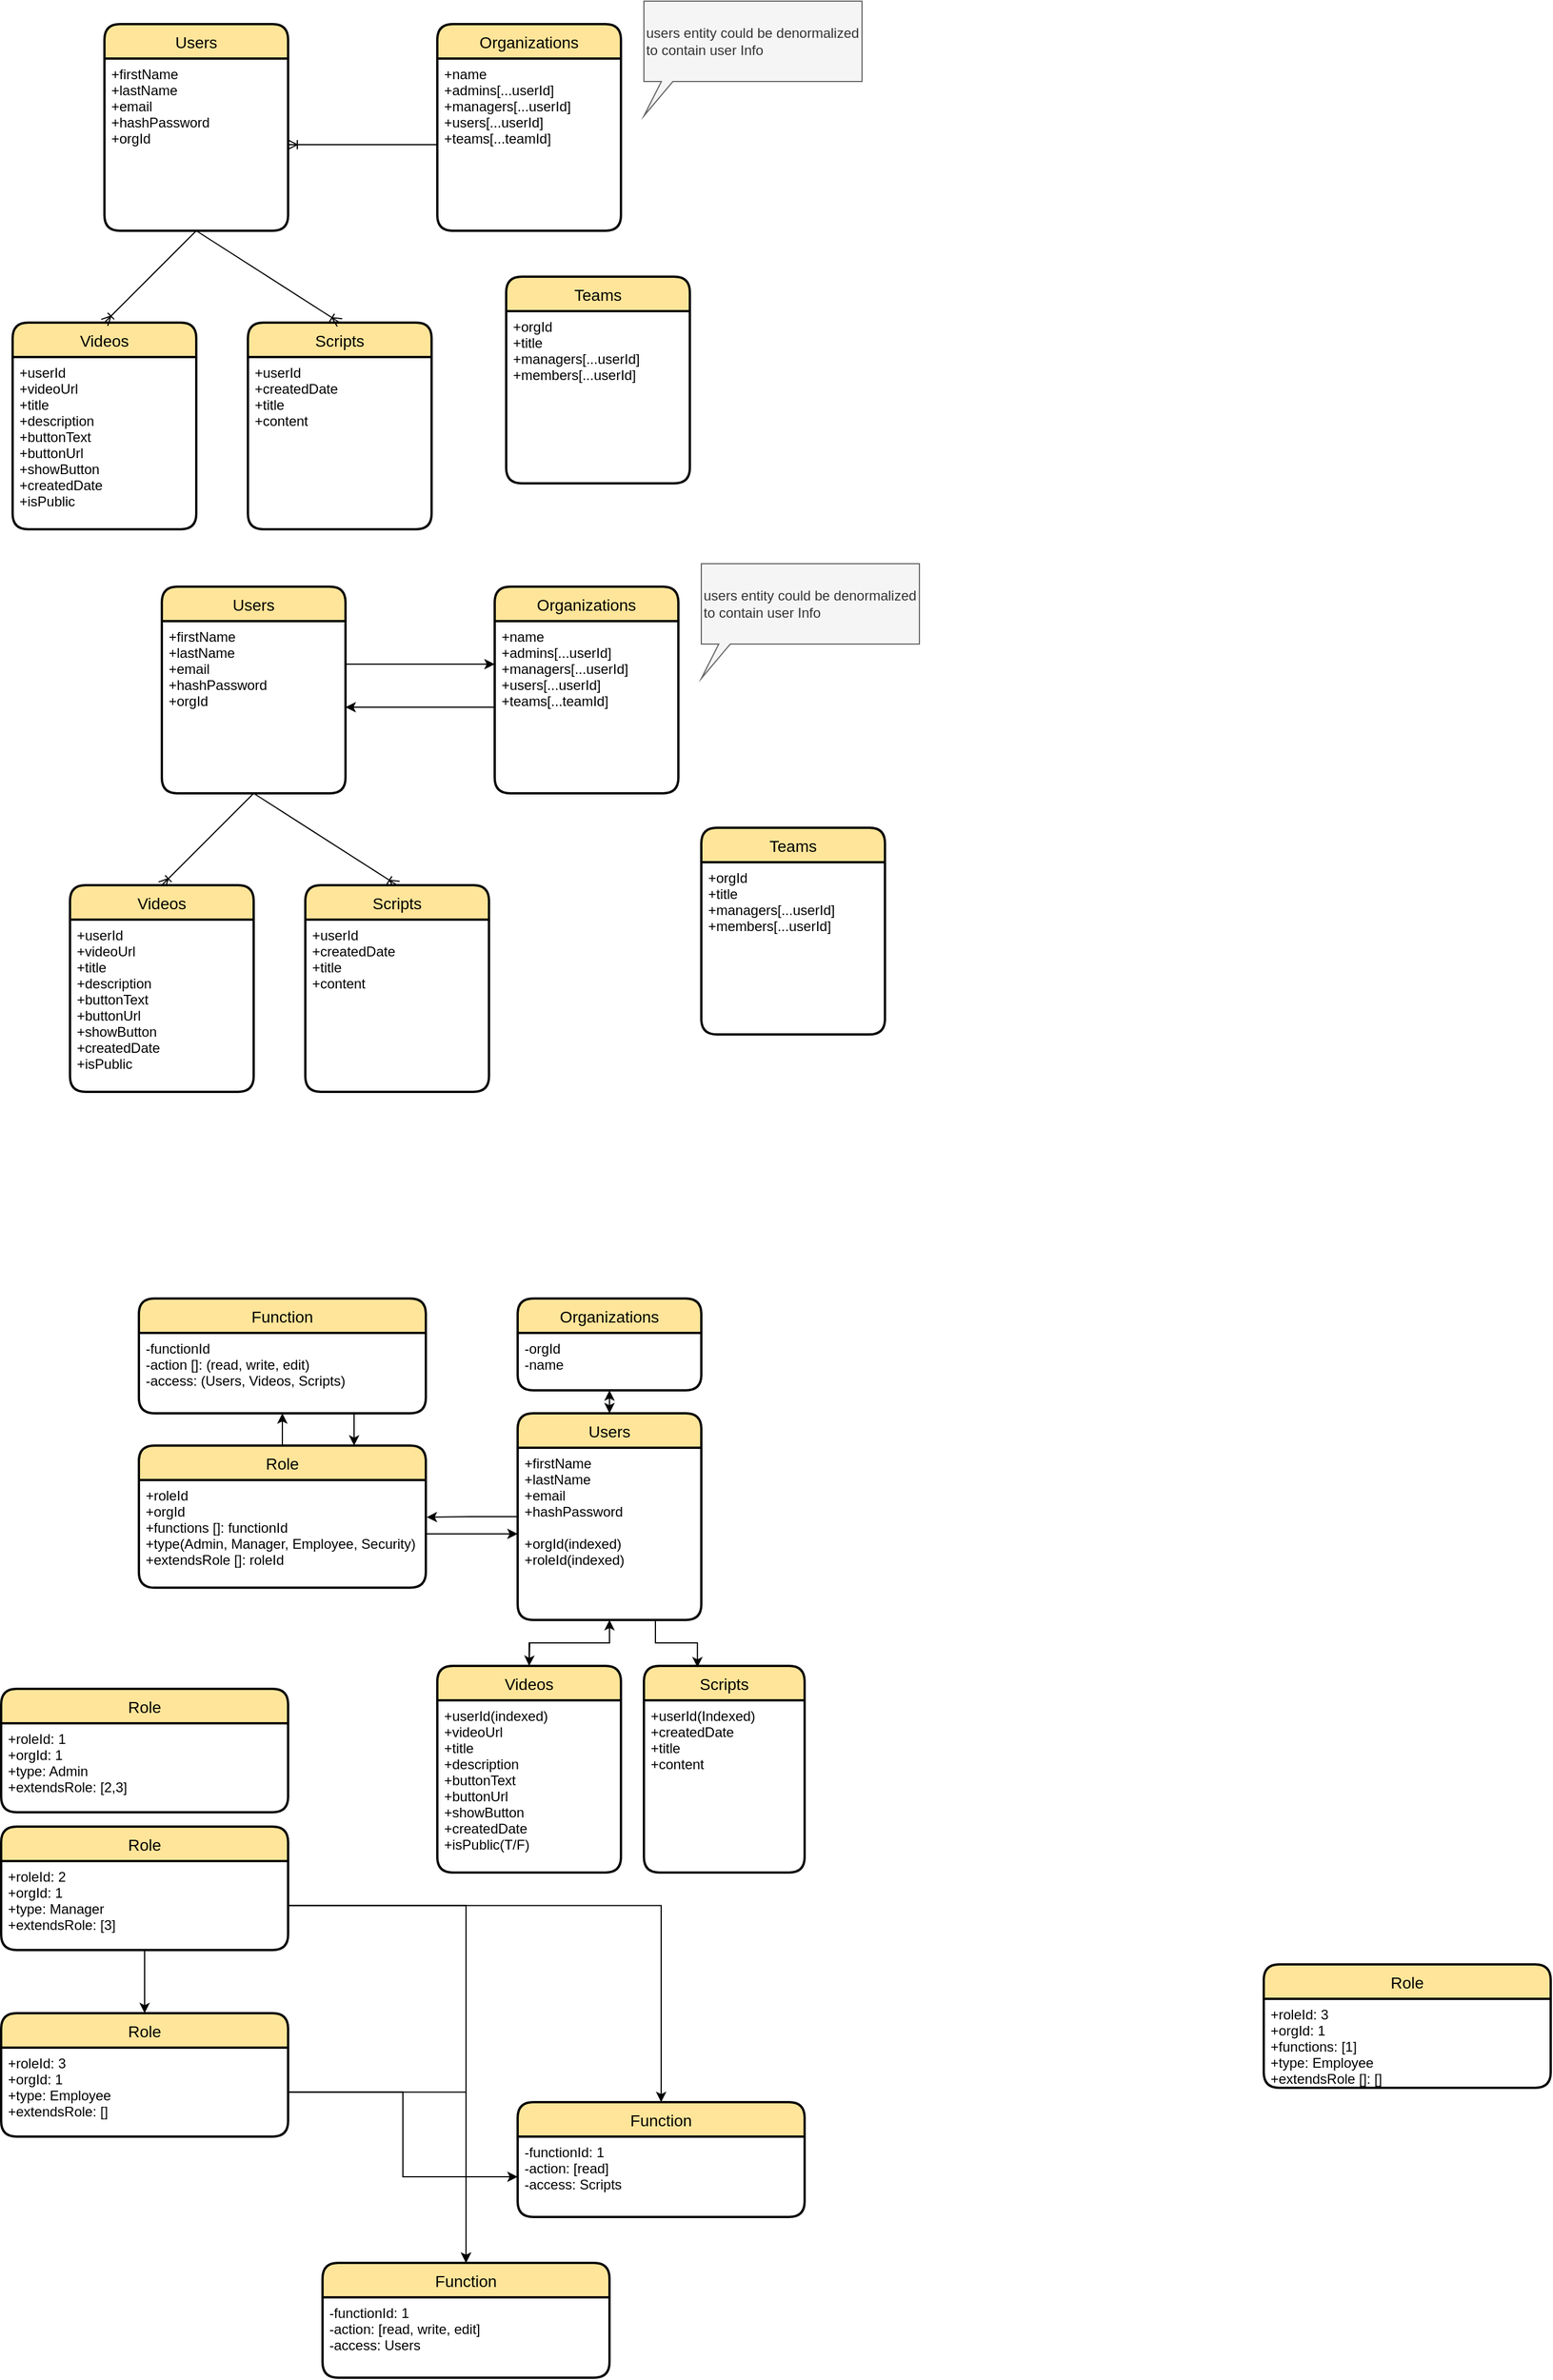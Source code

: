 <mxfile version="13.6.5" type="github">
  <diagram id="R2lEEEUBdFMjLlhIrx00" name="Page-1">
    <mxGraphModel dx="1184" dy="741" grid="1" gridSize="10" guides="1" tooltips="1" connect="1" arrows="1" fold="1" page="1" pageScale="1" pageWidth="1100" pageHeight="850" math="0" shadow="0" extFonts="Permanent Marker^https://fonts.googleapis.com/css?family=Permanent+Marker">
      <root>
        <mxCell id="0" />
        <mxCell id="1" parent="0" />
        <mxCell id="sg8UIlXDy95VCHJpMV4Q-3" value="Videos" style="swimlane;childLayout=stackLayout;horizontal=1;startSize=30;horizontalStack=0;rounded=1;fontSize=14;fontStyle=0;strokeWidth=2;resizeParent=0;resizeLast=1;shadow=0;dashed=0;align=center;fillColor=#FFE599;" vertex="1" parent="1">
          <mxGeometry x="60" y="290" width="160" height="180" as="geometry" />
        </mxCell>
        <mxCell id="sg8UIlXDy95VCHJpMV4Q-4" value="+userId&#xa;+videoUrl&#xa;+title&#xa;+description&#xa;+buttonText&#xa;+buttonUrl&#xa;+showButton&#xa;+createdDate&#xa;+isPublic" style="align=left;strokeColor=none;fillColor=none;spacingLeft=4;fontSize=12;verticalAlign=top;resizable=0;rotatable=0;part=1;" vertex="1" parent="sg8UIlXDy95VCHJpMV4Q-3">
          <mxGeometry y="30" width="160" height="150" as="geometry" />
        </mxCell>
        <mxCell id="sg8UIlXDy95VCHJpMV4Q-5" value="Scripts" style="swimlane;childLayout=stackLayout;horizontal=1;startSize=30;horizontalStack=0;rounded=1;fontSize=14;fontStyle=0;strokeWidth=2;resizeParent=0;resizeLast=1;shadow=0;dashed=0;align=center;fillColor=#FFE599;" vertex="1" parent="1">
          <mxGeometry x="265" y="290" width="160" height="180" as="geometry" />
        </mxCell>
        <mxCell id="sg8UIlXDy95VCHJpMV4Q-6" value="+userId&#xa;+createdDate&#xa;+title&#xa;+content" style="align=left;strokeColor=none;fillColor=none;spacingLeft=4;fontSize=12;verticalAlign=top;resizable=0;rotatable=0;part=1;" vertex="1" parent="sg8UIlXDy95VCHJpMV4Q-5">
          <mxGeometry y="30" width="160" height="150" as="geometry" />
        </mxCell>
        <mxCell id="sg8UIlXDy95VCHJpMV4Q-7" value="Organizations" style="swimlane;childLayout=stackLayout;horizontal=1;startSize=30;horizontalStack=0;rounded=1;fontSize=14;fontStyle=0;strokeWidth=2;resizeParent=0;resizeLast=1;shadow=0;dashed=0;align=center;fillColor=#FFE599;" vertex="1" parent="1">
          <mxGeometry x="430" y="30" width="160" height="180" as="geometry" />
        </mxCell>
        <mxCell id="sg8UIlXDy95VCHJpMV4Q-8" value="+name&#xa;+admins[...userId]&#xa;+managers[...userId]&#xa;+users[...userId]&#xa;+teams[...teamId]" style="align=left;strokeColor=none;fillColor=none;spacingLeft=4;fontSize=12;verticalAlign=top;resizable=0;rotatable=0;part=1;" vertex="1" parent="sg8UIlXDy95VCHJpMV4Q-7">
          <mxGeometry y="30" width="160" height="150" as="geometry" />
        </mxCell>
        <mxCell id="sg8UIlXDy95VCHJpMV4Q-10" value="" style="endArrow=ERoneToMany;html=1;rounded=0;entryX=1;entryY=0.5;entryDx=0;entryDy=0;exitX=0;exitY=0.5;exitDx=0;exitDy=0;endFill=0;" edge="1" parent="1" source="sg8UIlXDy95VCHJpMV4Q-8" target="sg8UIlXDy95VCHJpMV4Q-2">
          <mxGeometry relative="1" as="geometry">
            <mxPoint x="340" y="290" as="sourcePoint" />
            <mxPoint x="500" y="290" as="targetPoint" />
          </mxGeometry>
        </mxCell>
        <mxCell id="sg8UIlXDy95VCHJpMV4Q-15" value="users entity could be denormalized to contain user Info" style="shape=callout;whiteSpace=wrap;html=1;perimeter=calloutPerimeter;fillColor=#f5f5f5;strokeColor=#666666;fontColor=#333333;size=30;position=0.08;position2=0;base=10;align=left;" vertex="1" parent="1">
          <mxGeometry x="610" y="10" width="190" height="100" as="geometry" />
        </mxCell>
        <mxCell id="sg8UIlXDy95VCHJpMV4Q-16" value="" style="endArrow=ERoneToMany;html=1;rounded=0;entryX=0.5;entryY=0;entryDx=0;entryDy=0;exitX=0.5;exitY=1;exitDx=0;exitDy=0;endFill=0;" edge="1" parent="1" source="sg8UIlXDy95VCHJpMV4Q-2" target="sg8UIlXDy95VCHJpMV4Q-3">
          <mxGeometry relative="1" as="geometry">
            <mxPoint x="440" y="145" as="sourcePoint" />
            <mxPoint x="230" y="145" as="targetPoint" />
          </mxGeometry>
        </mxCell>
        <mxCell id="sg8UIlXDy95VCHJpMV4Q-17" value="" style="endArrow=ERoneToMany;html=1;rounded=0;entryX=0.5;entryY=0;entryDx=0;entryDy=0;exitX=0.5;exitY=1;exitDx=0;exitDy=0;endFill=0;" edge="1" parent="1" source="sg8UIlXDy95VCHJpMV4Q-2" target="sg8UIlXDy95VCHJpMV4Q-5">
          <mxGeometry relative="1" as="geometry">
            <mxPoint x="150" y="220" as="sourcePoint" />
            <mxPoint x="150" y="300" as="targetPoint" />
          </mxGeometry>
        </mxCell>
        <mxCell id="sg8UIlXDy95VCHJpMV4Q-1" value="Users" style="swimlane;childLayout=stackLayout;horizontal=1;startSize=30;horizontalStack=0;rounded=1;fontSize=14;fontStyle=0;strokeWidth=2;resizeParent=0;resizeLast=1;shadow=0;dashed=0;align=center;fillColor=#FFE599;" vertex="1" parent="1">
          <mxGeometry x="140" y="30" width="160" height="180" as="geometry" />
        </mxCell>
        <mxCell id="sg8UIlXDy95VCHJpMV4Q-2" value="+firstName&#xa;+lastName&#xa;+email&#xa;+hashPassword&#xa;+orgId" style="align=left;strokeColor=none;fillColor=none;spacingLeft=4;fontSize=12;verticalAlign=top;resizable=0;rotatable=0;part=1;" vertex="1" parent="sg8UIlXDy95VCHJpMV4Q-1">
          <mxGeometry y="30" width="160" height="150" as="geometry" />
        </mxCell>
        <mxCell id="sg8UIlXDy95VCHJpMV4Q-11" value="Teams" style="swimlane;childLayout=stackLayout;horizontal=1;startSize=30;horizontalStack=0;rounded=1;fontSize=14;fontStyle=0;strokeWidth=2;resizeParent=0;resizeLast=1;shadow=0;dashed=0;align=center;fillColor=#FFE599;" vertex="1" parent="1">
          <mxGeometry x="490" y="250" width="160" height="180" as="geometry">
            <mxRectangle x="540" y="290" width="70" height="30" as="alternateBounds" />
          </mxGeometry>
        </mxCell>
        <mxCell id="sg8UIlXDy95VCHJpMV4Q-12" value="+orgId&#xa;+title&#xa;+managers[...userId]&#xa;+members[...userId]" style="align=left;strokeColor=none;fillColor=none;spacingLeft=4;fontSize=12;verticalAlign=top;resizable=0;rotatable=0;part=1;" vertex="1" parent="sg8UIlXDy95VCHJpMV4Q-11">
          <mxGeometry y="30" width="160" height="150" as="geometry" />
        </mxCell>
        <mxCell id="sg8UIlXDy95VCHJpMV4Q-26" value="users entity could be denormalized to contain user Info" style="shape=callout;whiteSpace=wrap;html=1;perimeter=calloutPerimeter;fillColor=#f5f5f5;strokeColor=#666666;fontColor=#333333;size=30;position=0.08;position2=0;base=10;align=left;" vertex="1" parent="1">
          <mxGeometry x="660" y="500" width="190" height="100" as="geometry" />
        </mxCell>
        <mxCell id="sg8UIlXDy95VCHJpMV4Q-27" value="" style="endArrow=ERoneToMany;html=1;rounded=0;entryX=0.5;entryY=0;entryDx=0;entryDy=0;exitX=0.5;exitY=1;exitDx=0;exitDy=0;endFill=0;" edge="1" parent="1" source="sg8UIlXDy95VCHJpMV4Q-30" target="sg8UIlXDy95VCHJpMV4Q-20">
          <mxGeometry relative="1" as="geometry">
            <mxPoint x="490" y="635" as="sourcePoint" />
            <mxPoint x="280" y="635" as="targetPoint" />
          </mxGeometry>
        </mxCell>
        <mxCell id="sg8UIlXDy95VCHJpMV4Q-28" value="" style="endArrow=ERoneToMany;html=1;rounded=0;entryX=0.5;entryY=0;entryDx=0;entryDy=0;exitX=0.5;exitY=1;exitDx=0;exitDy=0;endFill=0;" edge="1" parent="1" source="sg8UIlXDy95VCHJpMV4Q-30" target="sg8UIlXDy95VCHJpMV4Q-22">
          <mxGeometry relative="1" as="geometry">
            <mxPoint x="200" y="710" as="sourcePoint" />
            <mxPoint x="200" y="790" as="targetPoint" />
          </mxGeometry>
        </mxCell>
        <mxCell id="sg8UIlXDy95VCHJpMV4Q-33" style="edgeStyle=orthogonalEdgeStyle;rounded=0;orthogonalLoop=1;jettySize=auto;html=1;" edge="1" parent="1" source="sg8UIlXDy95VCHJpMV4Q-52" target="sg8UIlXDy95VCHJpMV4Q-37">
          <mxGeometry relative="1" as="geometry" />
        </mxCell>
        <mxCell id="sg8UIlXDy95VCHJpMV4Q-34" style="edgeStyle=orthogonalEdgeStyle;rounded=0;orthogonalLoop=1;jettySize=auto;html=1;entryX=0;entryY=0.5;entryDx=0;entryDy=0;" edge="1" parent="1" source="sg8UIlXDy95VCHJpMV4Q-48" target="sg8UIlXDy95VCHJpMV4Q-38">
          <mxGeometry relative="1" as="geometry" />
        </mxCell>
        <mxCell id="sg8UIlXDy95VCHJpMV4Q-35" style="edgeStyle=orthogonalEdgeStyle;rounded=0;orthogonalLoop=1;jettySize=auto;html=1;entryX=1.003;entryY=0.345;entryDx=0;entryDy=0;entryPerimeter=0;fontColor=#FF9933;" edge="1" parent="1" source="sg8UIlXDy95VCHJpMV4Q-37" target="sg8UIlXDy95VCHJpMV4Q-48">
          <mxGeometry relative="1" as="geometry" />
        </mxCell>
        <mxCell id="sg8UIlXDy95VCHJpMV4Q-36" style="edgeStyle=orthogonalEdgeStyle;rounded=0;orthogonalLoop=1;jettySize=auto;html=1;entryX=0.5;entryY=1;entryDx=0;entryDy=0;fontColor=#FF9933;" edge="1" parent="1" source="sg8UIlXDy95VCHJpMV4Q-37" target="sg8UIlXDy95VCHJpMV4Q-52">
          <mxGeometry relative="1" as="geometry" />
        </mxCell>
        <mxCell id="sg8UIlXDy95VCHJpMV4Q-39" value="&lt;font color=&quot;#000000&quot;&gt;&lt;br&gt;&lt;/font&gt;" style="text;html=1;align=center;verticalAlign=middle;resizable=0;points=[];autosize=1;fontColor=#FF9933;" vertex="1" parent="1">
          <mxGeometry x="790" y="1240" width="20" height="20" as="geometry" />
        </mxCell>
        <mxCell id="sg8UIlXDy95VCHJpMV4Q-20" value="Videos" style="swimlane;childLayout=stackLayout;horizontal=1;startSize=30;horizontalStack=0;rounded=1;fontSize=14;fontStyle=0;strokeWidth=2;resizeParent=0;resizeLast=1;shadow=0;dashed=0;align=center;fillColor=#FFE599;" vertex="1" parent="1">
          <mxGeometry x="110" y="780" width="160" height="180" as="geometry" />
        </mxCell>
        <mxCell id="sg8UIlXDy95VCHJpMV4Q-21" value="+userId&#xa;+videoUrl&#xa;+title&#xa;+description&#xa;+buttonText&#xa;+buttonUrl&#xa;+showButton&#xa;+createdDate&#xa;+isPublic" style="align=left;strokeColor=none;fillColor=none;spacingLeft=4;fontSize=12;verticalAlign=top;resizable=0;rotatable=0;part=1;" vertex="1" parent="sg8UIlXDy95VCHJpMV4Q-20">
          <mxGeometry y="30" width="160" height="150" as="geometry" />
        </mxCell>
        <mxCell id="sg8UIlXDy95VCHJpMV4Q-22" value="Scripts" style="swimlane;childLayout=stackLayout;horizontal=1;startSize=30;horizontalStack=0;rounded=1;fontSize=14;fontStyle=0;strokeWidth=2;resizeParent=0;resizeLast=1;shadow=0;dashed=0;align=center;fillColor=#FFE599;" vertex="1" parent="1">
          <mxGeometry x="315" y="780" width="160" height="180" as="geometry" />
        </mxCell>
        <mxCell id="sg8UIlXDy95VCHJpMV4Q-23" value="+userId&#xa;+createdDate&#xa;+title&#xa;+content" style="align=left;strokeColor=none;fillColor=none;spacingLeft=4;fontSize=12;verticalAlign=top;resizable=0;rotatable=0;part=1;" vertex="1" parent="sg8UIlXDy95VCHJpMV4Q-22">
          <mxGeometry y="30" width="160" height="150" as="geometry" />
        </mxCell>
        <mxCell id="sg8UIlXDy95VCHJpMV4Q-24" value="Organizations" style="swimlane;childLayout=stackLayout;horizontal=1;startSize=30;horizontalStack=0;rounded=1;fontSize=14;fontStyle=0;strokeWidth=2;resizeParent=0;resizeLast=1;shadow=0;dashed=0;align=center;fillColor=#FFE599;" vertex="1" parent="1">
          <mxGeometry x="480" y="520" width="160" height="180" as="geometry" />
        </mxCell>
        <mxCell id="sg8UIlXDy95VCHJpMV4Q-25" value="+name&#xa;+admins[...userId]&#xa;+managers[...userId]&#xa;+users[...userId]&#xa;+teams[...teamId]" style="align=left;strokeColor=none;fillColor=none;spacingLeft=4;fontSize=12;verticalAlign=top;resizable=0;rotatable=0;part=1;" vertex="1" parent="sg8UIlXDy95VCHJpMV4Q-24">
          <mxGeometry y="30" width="160" height="150" as="geometry" />
        </mxCell>
        <mxCell id="sg8UIlXDy95VCHJpMV4Q-29" value="Users" style="swimlane;childLayout=stackLayout;horizontal=1;startSize=30;horizontalStack=0;rounded=1;fontSize=14;fontStyle=0;strokeWidth=2;resizeParent=0;resizeLast=1;shadow=0;dashed=0;align=center;fillColor=#FFE599;" vertex="1" parent="1">
          <mxGeometry x="190" y="520" width="160" height="180" as="geometry" />
        </mxCell>
        <mxCell id="sg8UIlXDy95VCHJpMV4Q-30" value="+firstName&#xa;+lastName&#xa;+email&#xa;+hashPassword&#xa;+orgId" style="align=left;strokeColor=none;fillColor=none;spacingLeft=4;fontSize=12;verticalAlign=top;resizable=0;rotatable=0;part=1;" vertex="1" parent="sg8UIlXDy95VCHJpMV4Q-29">
          <mxGeometry y="30" width="160" height="150" as="geometry" />
        </mxCell>
        <mxCell id="sg8UIlXDy95VCHJpMV4Q-31" value="Teams" style="swimlane;childLayout=stackLayout;horizontal=1;startSize=30;horizontalStack=0;rounded=1;fontSize=14;fontStyle=0;strokeWidth=2;resizeParent=0;resizeLast=1;shadow=0;dashed=0;align=center;fillColor=#FFE599;" vertex="1" parent="1">
          <mxGeometry x="660" y="730" width="160" height="180" as="geometry">
            <mxRectangle x="540" y="290" width="70" height="30" as="alternateBounds" />
          </mxGeometry>
        </mxCell>
        <mxCell id="sg8UIlXDy95VCHJpMV4Q-32" value="+orgId&#xa;+title&#xa;+managers[...userId]&#xa;+members[...userId]" style="align=left;strokeColor=none;fillColor=none;spacingLeft=4;fontSize=12;verticalAlign=top;resizable=0;rotatable=0;part=1;" vertex="1" parent="sg8UIlXDy95VCHJpMV4Q-31">
          <mxGeometry y="30" width="160" height="150" as="geometry" />
        </mxCell>
        <mxCell id="sg8UIlXDy95VCHJpMV4Q-44" value="Function" style="swimlane;childLayout=stackLayout;horizontal=1;startSize=30;horizontalStack=0;rounded=1;fontSize=14;fontStyle=0;strokeWidth=2;resizeParent=0;resizeLast=1;shadow=0;dashed=0;align=center;fillColor=#FFE599;" vertex="1" parent="1">
          <mxGeometry x="170" y="1140" width="250" height="100" as="geometry" />
        </mxCell>
        <mxCell id="sg8UIlXDy95VCHJpMV4Q-45" value="-functionId&#xa;-action []: (read, write, edit)&#xa;-access: (Users, Videos, Scripts)" style="align=left;strokeColor=none;fillColor=none;spacingLeft=4;fontSize=12;verticalAlign=top;resizable=0;rotatable=0;part=1;" vertex="1" parent="sg8UIlXDy95VCHJpMV4Q-44">
          <mxGeometry y="30" width="250" height="70" as="geometry" />
        </mxCell>
        <mxCell id="sg8UIlXDy95VCHJpMV4Q-51" value="Organizations" style="swimlane;childLayout=stackLayout;horizontal=1;startSize=30;horizontalStack=0;rounded=1;fontSize=14;fontStyle=0;strokeWidth=2;resizeParent=0;resizeLast=1;shadow=0;dashed=0;align=center;fillColor=#FFE599;" vertex="1" parent="1">
          <mxGeometry x="500" y="1140" width="160" height="80" as="geometry" />
        </mxCell>
        <mxCell id="sg8UIlXDy95VCHJpMV4Q-52" value="-orgId&#xa;-name" style="align=left;strokeColor=none;fillColor=none;spacingLeft=4;fontSize=12;verticalAlign=top;resizable=0;rotatable=0;part=1;" vertex="1" parent="sg8UIlXDy95VCHJpMV4Q-51">
          <mxGeometry y="30" width="160" height="50" as="geometry" />
        </mxCell>
        <mxCell id="sg8UIlXDy95VCHJpMV4Q-69" value="Scripts" style="swimlane;childLayout=stackLayout;horizontal=1;startSize=30;horizontalStack=0;rounded=1;fontSize=14;fontStyle=0;strokeWidth=2;resizeParent=0;resizeLast=1;shadow=0;dashed=0;align=center;fillColor=#FFE599;" vertex="1" parent="1">
          <mxGeometry x="610" y="1460" width="140" height="180" as="geometry" />
        </mxCell>
        <mxCell id="sg8UIlXDy95VCHJpMV4Q-70" value="+userId(Indexed)&#xa;+createdDate&#xa;+title&#xa;+content" style="align=left;strokeColor=none;fillColor=none;spacingLeft=4;fontSize=12;verticalAlign=top;resizable=0;rotatable=0;part=1;" vertex="1" parent="sg8UIlXDy95VCHJpMV4Q-69">
          <mxGeometry y="30" width="140" height="150" as="geometry" />
        </mxCell>
        <mxCell id="sg8UIlXDy95VCHJpMV4Q-67" value="Videos" style="swimlane;childLayout=stackLayout;horizontal=1;startSize=30;horizontalStack=0;rounded=1;fontSize=14;fontStyle=0;strokeWidth=2;resizeParent=0;resizeLast=1;shadow=0;dashed=0;align=center;fillColor=#FFE599;" vertex="1" parent="1">
          <mxGeometry x="430" y="1460" width="160" height="180" as="geometry" />
        </mxCell>
        <mxCell id="sg8UIlXDy95VCHJpMV4Q-68" value="+userId(indexed)&#xa;+videoUrl&#xa;+title&#xa;+description&#xa;+buttonText&#xa;+buttonUrl&#xa;+showButton&#xa;+createdDate&#xa;+isPublic(T/F)" style="align=left;strokeColor=none;fillColor=none;spacingLeft=4;fontSize=12;verticalAlign=top;resizable=0;rotatable=0;part=1;" vertex="1" parent="sg8UIlXDy95VCHJpMV4Q-67">
          <mxGeometry y="30" width="160" height="150" as="geometry" />
        </mxCell>
        <mxCell id="sg8UIlXDy95VCHJpMV4Q-64" value="Function" style="swimlane;childLayout=stackLayout;horizontal=1;startSize=30;horizontalStack=0;rounded=1;fontSize=14;fontStyle=0;strokeWidth=2;resizeParent=0;resizeLast=1;shadow=0;dashed=0;align=center;fillColor=#FFE599;" vertex="1" parent="1">
          <mxGeometry x="500" y="1840" width="250" height="100" as="geometry" />
        </mxCell>
        <mxCell id="sg8UIlXDy95VCHJpMV4Q-65" value="-functionId: 1&#xa;-action: [read]&#xa;-access: Scripts" style="align=left;strokeColor=none;fillColor=none;spacingLeft=4;fontSize=12;verticalAlign=top;resizable=0;rotatable=0;part=1;" vertex="1" parent="sg8UIlXDy95VCHJpMV4Q-64">
          <mxGeometry y="30" width="250" height="70" as="geometry" />
        </mxCell>
        <mxCell id="sg8UIlXDy95VCHJpMV4Q-62" value="Function" style="swimlane;childLayout=stackLayout;horizontal=1;startSize=30;horizontalStack=0;rounded=1;fontSize=14;fontStyle=0;strokeWidth=2;resizeParent=0;resizeLast=1;shadow=0;dashed=0;align=center;fillColor=#FFE599;" vertex="1" parent="1">
          <mxGeometry x="330" y="1980" width="250" height="100" as="geometry" />
        </mxCell>
        <mxCell id="sg8UIlXDy95VCHJpMV4Q-63" value="-functionId: 1&#xa;-action: [read, write, edit]&#xa;-access: Users" style="align=left;strokeColor=none;fillColor=none;spacingLeft=4;fontSize=12;verticalAlign=top;resizable=0;rotatable=0;part=1;" vertex="1" parent="sg8UIlXDy95VCHJpMV4Q-62">
          <mxGeometry y="30" width="250" height="70" as="geometry" />
        </mxCell>
        <mxCell id="sg8UIlXDy95VCHJpMV4Q-57" value="Role" style="swimlane;childLayout=stackLayout;horizontal=1;startSize=30;horizontalStack=0;rounded=1;fontSize=14;fontStyle=0;strokeWidth=2;resizeParent=0;resizeLast=1;shadow=0;dashed=0;align=center;fillColor=#FFE599;" vertex="1" parent="1">
          <mxGeometry x="50" y="1762.5" width="250" height="107.5" as="geometry">
            <mxRectangle x="540" y="290" width="70" height="30" as="alternateBounds" />
          </mxGeometry>
        </mxCell>
        <mxCell id="sg8UIlXDy95VCHJpMV4Q-58" value="+roleId: 3&#xa;+orgId: 1&#xa;+type: Employee&#xa;+extendsRole: []" style="align=left;strokeColor=none;fillColor=none;spacingLeft=4;fontSize=12;verticalAlign=top;resizable=0;rotatable=0;part=1;" vertex="1" parent="sg8UIlXDy95VCHJpMV4Q-57">
          <mxGeometry y="30" width="250" height="77.5" as="geometry" />
        </mxCell>
        <mxCell id="sg8UIlXDy95VCHJpMV4Q-53" value="Role" style="swimlane;childLayout=stackLayout;horizontal=1;startSize=30;horizontalStack=0;rounded=1;fontSize=14;fontStyle=0;strokeWidth=2;resizeParent=0;resizeLast=1;shadow=0;dashed=0;align=center;fillColor=#FFE599;" vertex="1" parent="1">
          <mxGeometry x="1150" y="1720" width="250" height="107.5" as="geometry">
            <mxRectangle x="540" y="290" width="70" height="30" as="alternateBounds" />
          </mxGeometry>
        </mxCell>
        <mxCell id="sg8UIlXDy95VCHJpMV4Q-54" value="+roleId: 3&#xa;+orgId: 1&#xa;+functions: [1]&#xa;+type: Employee&#xa;+extendsRole []: []" style="align=left;strokeColor=none;fillColor=none;spacingLeft=4;fontSize=12;verticalAlign=top;resizable=0;rotatable=0;part=1;" vertex="1" parent="sg8UIlXDy95VCHJpMV4Q-53">
          <mxGeometry y="30" width="250" height="77.5" as="geometry" />
        </mxCell>
        <mxCell id="sg8UIlXDy95VCHJpMV4Q-47" value="Role" style="swimlane;childLayout=stackLayout;horizontal=1;startSize=30;horizontalStack=0;rounded=1;fontSize=14;fontStyle=0;strokeWidth=2;resizeParent=0;resizeLast=1;shadow=0;dashed=0;align=center;fillColor=#FFE599;" vertex="1" parent="1">
          <mxGeometry x="170" y="1268.13" width="250" height="123.75" as="geometry">
            <mxRectangle x="540" y="290" width="70" height="30" as="alternateBounds" />
          </mxGeometry>
        </mxCell>
        <mxCell id="sg8UIlXDy95VCHJpMV4Q-48" value="+roleId&#xa;+orgId&#xa;+functions []: functionId&#xa;+type(Admin, Manager, Employee, Security)&#xa;+extendsRole []: roleId" style="align=left;strokeColor=none;fillColor=none;spacingLeft=4;fontSize=12;verticalAlign=top;resizable=0;rotatable=0;part=1;" vertex="1" parent="sg8UIlXDy95VCHJpMV4Q-47">
          <mxGeometry y="30" width="250" height="93.75" as="geometry" />
        </mxCell>
        <mxCell id="sg8UIlXDy95VCHJpMV4Q-42" value="Role" style="swimlane;childLayout=stackLayout;horizontal=1;startSize=30;horizontalStack=0;rounded=1;fontSize=14;fontStyle=0;strokeWidth=2;resizeParent=0;resizeLast=1;shadow=0;dashed=0;align=center;fillColor=#FFE599;" vertex="1" parent="1">
          <mxGeometry x="50" y="1600" width="250" height="107.5" as="geometry">
            <mxRectangle x="540" y="290" width="70" height="30" as="alternateBounds" />
          </mxGeometry>
        </mxCell>
        <mxCell id="sg8UIlXDy95VCHJpMV4Q-43" value="+roleId: 2&#xa;+orgId: 1&#xa;+type: Manager&#xa;+extendsRole: [3]" style="align=left;strokeColor=none;fillColor=none;spacingLeft=4;fontSize=12;verticalAlign=top;resizable=0;rotatable=0;part=1;" vertex="1" parent="sg8UIlXDy95VCHJpMV4Q-42">
          <mxGeometry y="30" width="250" height="77.5" as="geometry" />
        </mxCell>
        <mxCell id="sg8UIlXDy95VCHJpMV4Q-40" value="Role" style="swimlane;childLayout=stackLayout;horizontal=1;startSize=30;horizontalStack=0;rounded=1;fontSize=14;fontStyle=0;strokeWidth=2;resizeParent=0;resizeLast=1;shadow=0;dashed=0;align=center;fillColor=#FFE599;" vertex="1" parent="1">
          <mxGeometry x="50" y="1480" width="250" height="107.5" as="geometry">
            <mxRectangle x="540" y="290" width="70" height="30" as="alternateBounds" />
          </mxGeometry>
        </mxCell>
        <mxCell id="sg8UIlXDy95VCHJpMV4Q-41" value="+roleId: 1&#xa;+orgId: 1&#xa;+type: Admin&#xa;+extendsRole: [2,3]" style="align=left;strokeColor=none;fillColor=none;spacingLeft=4;fontSize=12;verticalAlign=top;resizable=0;rotatable=0;part=1;" vertex="1" parent="sg8UIlXDy95VCHJpMV4Q-40">
          <mxGeometry y="30" width="250" height="77.5" as="geometry" />
        </mxCell>
        <mxCell id="sg8UIlXDy95VCHJpMV4Q-37" value="Users" style="swimlane;childLayout=stackLayout;horizontal=1;startSize=30;horizontalStack=0;rounded=1;fontSize=14;fontStyle=0;strokeWidth=2;resizeParent=0;resizeLast=1;shadow=0;dashed=0;align=center;fillColor=#FFE599;" vertex="1" parent="1">
          <mxGeometry x="500" y="1240" width="160" height="180" as="geometry" />
        </mxCell>
        <mxCell id="sg8UIlXDy95VCHJpMV4Q-38" value="+firstName&#xa;+lastName&#xa;+email&#xa;+hashPassword&#xa;&#xa;+orgId(indexed)&#xa;+roleId(indexed)" style="align=left;strokeColor=none;fillColor=none;spacingLeft=4;fontSize=12;verticalAlign=top;resizable=0;rotatable=0;part=1;" vertex="1" parent="sg8UIlXDy95VCHJpMV4Q-37">
          <mxGeometry y="30" width="160" height="150" as="geometry" />
        </mxCell>
        <mxCell id="sg8UIlXDy95VCHJpMV4Q-46" style="edgeStyle=orthogonalEdgeStyle;rounded=0;orthogonalLoop=1;jettySize=auto;html=1;entryX=0.5;entryY=1;entryDx=0;entryDy=0;fontColor=#FF9933;" edge="1" parent="1" source="sg8UIlXDy95VCHJpMV4Q-47" target="sg8UIlXDy95VCHJpMV4Q-45">
          <mxGeometry relative="1" as="geometry" />
        </mxCell>
        <mxCell id="sg8UIlXDy95VCHJpMV4Q-49" style="edgeStyle=orthogonalEdgeStyle;rounded=0;orthogonalLoop=1;jettySize=auto;html=1;entryX=1;entryY=0.5;entryDx=0;entryDy=0;fontColor=#FF9933;" edge="1" parent="1" source="sg8UIlXDy95VCHJpMV4Q-25" target="sg8UIlXDy95VCHJpMV4Q-30">
          <mxGeometry relative="1" as="geometry" />
        </mxCell>
        <mxCell id="sg8UIlXDy95VCHJpMV4Q-50" style="edgeStyle=orthogonalEdgeStyle;rounded=0;orthogonalLoop=1;jettySize=auto;html=1;exitX=1;exitY=0.25;exitDx=0;exitDy=0;entryX=0;entryY=0.25;entryDx=0;entryDy=0;fontColor=#FF9933;" edge="1" parent="1" source="sg8UIlXDy95VCHJpMV4Q-30" target="sg8UIlXDy95VCHJpMV4Q-25">
          <mxGeometry relative="1" as="geometry" />
        </mxCell>
        <mxCell id="sg8UIlXDy95VCHJpMV4Q-55" style="edgeStyle=orthogonalEdgeStyle;rounded=0;orthogonalLoop=1;jettySize=auto;html=1;entryX=0.5;entryY=0;entryDx=0;entryDy=0;fontColor=#FF9933;" edge="1" parent="1" source="sg8UIlXDy95VCHJpMV4Q-43" target="sg8UIlXDy95VCHJpMV4Q-62">
          <mxGeometry relative="1" as="geometry" />
        </mxCell>
        <mxCell id="sg8UIlXDy95VCHJpMV4Q-56" style="edgeStyle=orthogonalEdgeStyle;rounded=0;orthogonalLoop=1;jettySize=auto;html=1;fontColor=#FF9933;" edge="1" parent="1" source="sg8UIlXDy95VCHJpMV4Q-43" target="sg8UIlXDy95VCHJpMV4Q-64">
          <mxGeometry relative="1" as="geometry" />
        </mxCell>
        <mxCell id="sg8UIlXDy95VCHJpMV4Q-59" style="edgeStyle=orthogonalEdgeStyle;rounded=0;orthogonalLoop=1;jettySize=auto;html=1;fontColor=#FF9933;" edge="1" parent="1" source="sg8UIlXDy95VCHJpMV4Q-58" target="sg8UIlXDy95VCHJpMV4Q-65">
          <mxGeometry relative="1" as="geometry" />
        </mxCell>
        <mxCell id="sg8UIlXDy95VCHJpMV4Q-60" style="edgeStyle=orthogonalEdgeStyle;rounded=0;orthogonalLoop=1;jettySize=auto;html=1;fontColor=#FF9933;" edge="1" parent="1" source="sg8UIlXDy95VCHJpMV4Q-58" target="sg8UIlXDy95VCHJpMV4Q-62">
          <mxGeometry relative="1" as="geometry" />
        </mxCell>
        <mxCell id="sg8UIlXDy95VCHJpMV4Q-61" style="edgeStyle=orthogonalEdgeStyle;rounded=0;orthogonalLoop=1;jettySize=auto;html=1;entryX=0.5;entryY=0;entryDx=0;entryDy=0;fontColor=#FF9933;" edge="1" parent="1" source="sg8UIlXDy95VCHJpMV4Q-43" target="sg8UIlXDy95VCHJpMV4Q-57">
          <mxGeometry relative="1" as="geometry" />
        </mxCell>
        <mxCell id="sg8UIlXDy95VCHJpMV4Q-66" style="edgeStyle=orthogonalEdgeStyle;rounded=0;orthogonalLoop=1;jettySize=auto;html=1;exitX=0.5;exitY=0;exitDx=0;exitDy=0;fontColor=#FF9933;" edge="1" parent="1" source="sg8UIlXDy95VCHJpMV4Q-67" target="sg8UIlXDy95VCHJpMV4Q-38">
          <mxGeometry relative="1" as="geometry" />
        </mxCell>
        <mxCell id="sg8UIlXDy95VCHJpMV4Q-71" style="edgeStyle=orthogonalEdgeStyle;rounded=0;orthogonalLoop=1;jettySize=auto;html=1;exitX=0.75;exitY=1;exitDx=0;exitDy=0;entryX=0.75;entryY=0;entryDx=0;entryDy=0;fontColor=#FF9933;" edge="1" parent="1" source="sg8UIlXDy95VCHJpMV4Q-45" target="sg8UIlXDy95VCHJpMV4Q-47">
          <mxGeometry relative="1" as="geometry" />
        </mxCell>
        <mxCell id="sg8UIlXDy95VCHJpMV4Q-72" style="edgeStyle=orthogonalEdgeStyle;rounded=0;orthogonalLoop=1;jettySize=auto;html=1;fontColor=#FF9933;" edge="1" parent="1" source="sg8UIlXDy95VCHJpMV4Q-38">
          <mxGeometry relative="1" as="geometry">
            <mxPoint x="510" y="1460" as="targetPoint" />
          </mxGeometry>
        </mxCell>
        <mxCell id="sg8UIlXDy95VCHJpMV4Q-73" style="edgeStyle=orthogonalEdgeStyle;rounded=0;orthogonalLoop=1;jettySize=auto;html=1;exitX=0.75;exitY=1;exitDx=0;exitDy=0;fontColor=#FF9933;" edge="1" parent="1" source="sg8UIlXDy95VCHJpMV4Q-38">
          <mxGeometry relative="1" as="geometry">
            <mxPoint x="620" y="1420" as="targetPoint" />
          </mxGeometry>
        </mxCell>
        <mxCell id="sg8UIlXDy95VCHJpMV4Q-74" style="edgeStyle=orthogonalEdgeStyle;rounded=0;orthogonalLoop=1;jettySize=auto;html=1;exitX=0.75;exitY=1;exitDx=0;exitDy=0;entryX=0.333;entryY=0.007;entryDx=0;entryDy=0;entryPerimeter=0;fontColor=#FF9933;" edge="1" parent="1" source="sg8UIlXDy95VCHJpMV4Q-38" target="sg8UIlXDy95VCHJpMV4Q-69">
          <mxGeometry relative="1" as="geometry" />
        </mxCell>
      </root>
    </mxGraphModel>
  </diagram>
</mxfile>
